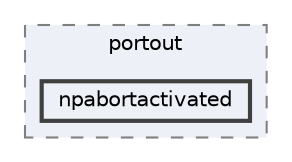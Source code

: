digraph "repository/mnp/src/main/java/com/sterlite/cal/mnp/service/portout/npabortactivated"
{
 // LATEX_PDF_SIZE
  bgcolor="transparent";
  edge [fontname=Helvetica,fontsize=10,labelfontname=Helvetica,labelfontsize=10];
  node [fontname=Helvetica,fontsize=10,shape=box,height=0.2,width=0.4];
  compound=true
  subgraph clusterdir_2d8d483b34ee87ed92cd0c2eb69f1e56 {
    graph [ bgcolor="#edf0f7", pencolor="grey50", label="portout", fontname=Helvetica,fontsize=10 style="filled,dashed", URL="dir_2d8d483b34ee87ed92cd0c2eb69f1e56.html",tooltip=""]
  dir_b4ab6d9d8f04d9ac92492f7a1c9bec78 [label="npabortactivated", fillcolor="#edf0f7", color="grey25", style="filled,bold", URL="dir_b4ab6d9d8f04d9ac92492f7a1c9bec78.html",tooltip=""];
  }
}
